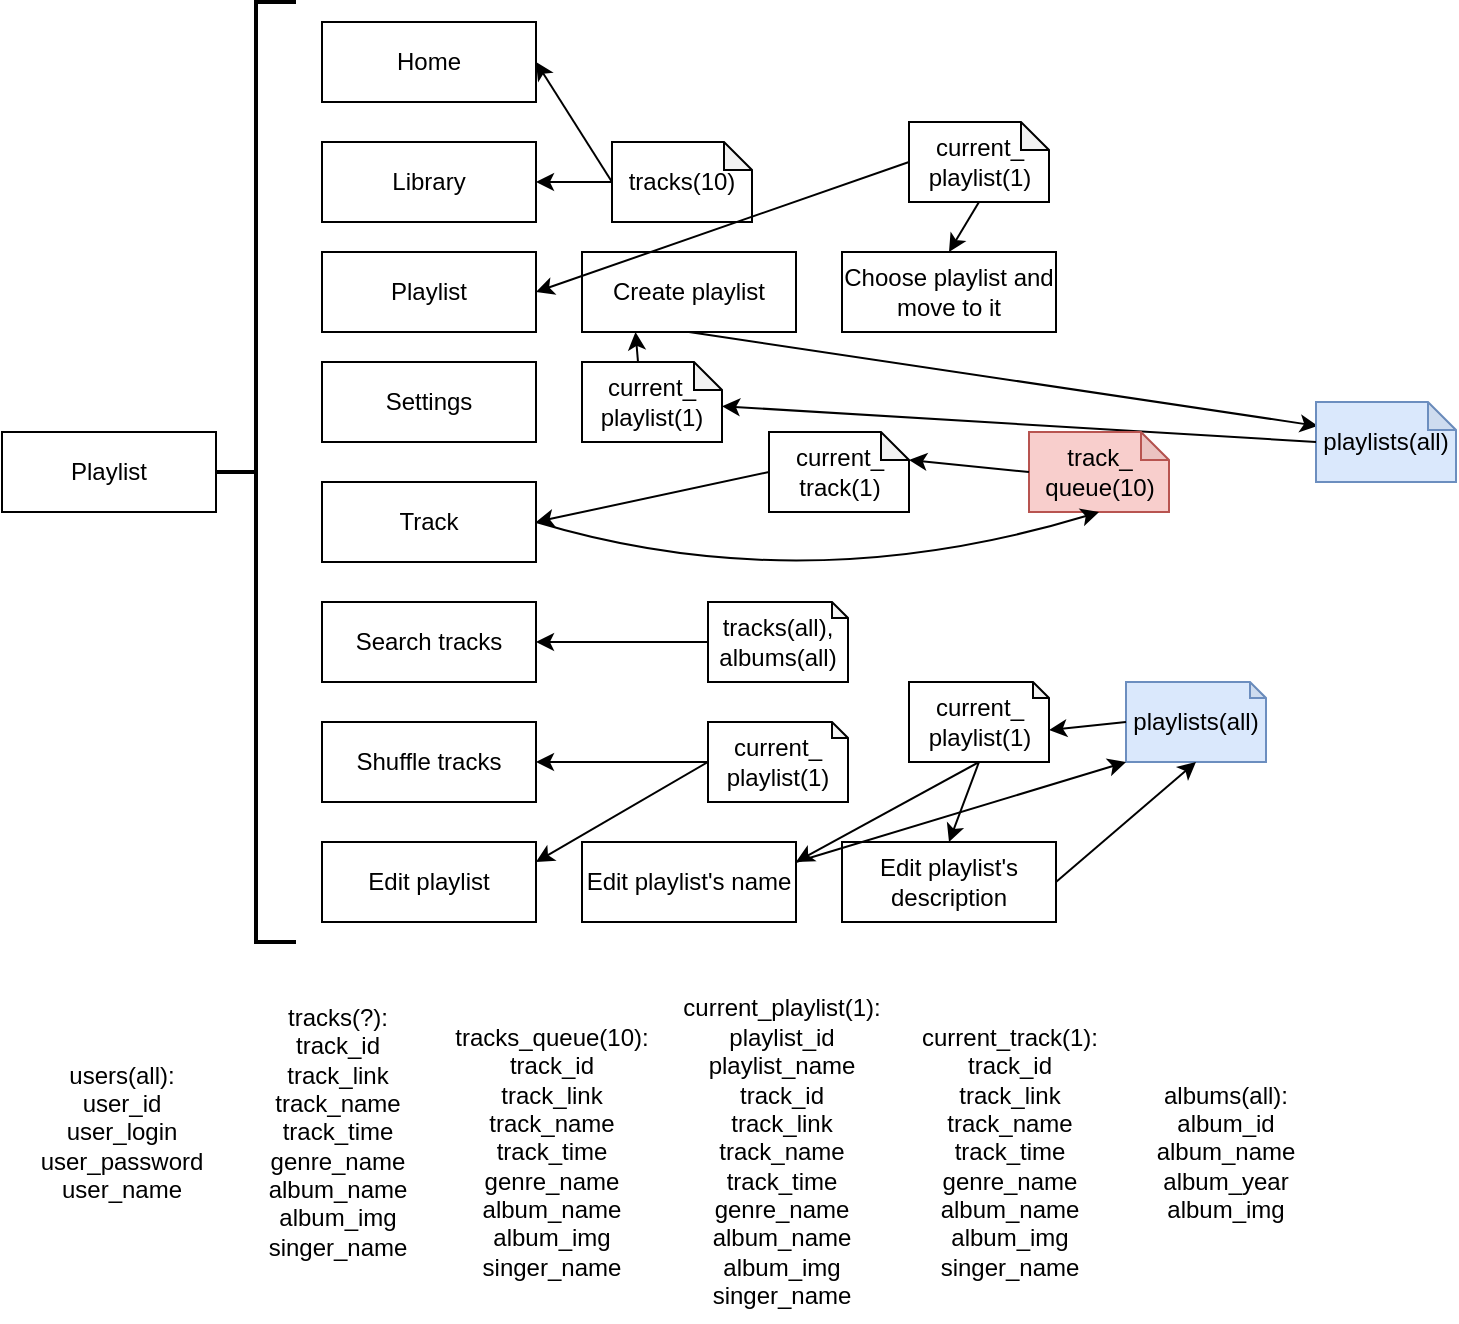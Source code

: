 <mxfile version="12.3.0" type="device" pages="1"><diagram id="Zzx3cYdNsmYqhE9zYs_l" name="Page-1"><mxGraphModel dx="1088" dy="519" grid="1" gridSize="10" guides="1" tooltips="1" connect="1" arrows="1" fold="1" page="1" pageScale="1" pageWidth="827" pageHeight="1169" math="0" shadow="0"><root><mxCell id="0"/><mxCell id="1" parent="0"/><mxCell id="FWjHkuy4wjgjQk0tnN4c-1" value="Playlist" style="rounded=0;whiteSpace=wrap;html=1;" parent="1" vertex="1"><mxGeometry y="285" width="107" height="40" as="geometry"/></mxCell><mxCell id="FWjHkuy4wjgjQk0tnN4c-2" value="Home" style="rounded=0;whiteSpace=wrap;html=1;" parent="1" vertex="1"><mxGeometry x="160" y="80" width="107" height="40" as="geometry"/></mxCell><mxCell id="FWjHkuy4wjgjQk0tnN4c-3" value="Library" style="rounded=0;whiteSpace=wrap;html=1;" parent="1" vertex="1"><mxGeometry x="160" y="140" width="107" height="40" as="geometry"/></mxCell><mxCell id="FWjHkuy4wjgjQk0tnN4c-4" value="Settings" style="rounded=0;whiteSpace=wrap;html=1;" parent="1" vertex="1"><mxGeometry x="160" y="250" width="107" height="40" as="geometry"/></mxCell><mxCell id="FWjHkuy4wjgjQk0tnN4c-6" value="Create playlist" style="rounded=0;whiteSpace=wrap;html=1;" parent="1" vertex="1"><mxGeometry x="290" y="195" width="107" height="40" as="geometry"/></mxCell><mxCell id="FWjHkuy4wjgjQk0tnN4c-7" value="Choose playlist and move to it" style="rounded=0;whiteSpace=wrap;html=1;" parent="1" vertex="1"><mxGeometry x="420" y="195" width="107" height="40" as="geometry"/></mxCell><mxCell id="FWjHkuy4wjgjQk0tnN4c-8" value="Search tracks" style="rounded=0;whiteSpace=wrap;html=1;" parent="1" vertex="1"><mxGeometry x="160" y="370" width="107" height="40" as="geometry"/></mxCell><mxCell id="FWjHkuy4wjgjQk0tnN4c-11" value="Track" style="rounded=0;whiteSpace=wrap;html=1;" parent="1" vertex="1"><mxGeometry x="160" y="310" width="107" height="40" as="geometry"/></mxCell><mxCell id="FWjHkuy4wjgjQk0tnN4c-22" value="" style="strokeWidth=2;html=1;shape=mxgraph.flowchart.annotation_2;align=left;labelPosition=right;pointerEvents=1;" parent="1" vertex="1"><mxGeometry x="107" y="70" width="40" height="470" as="geometry"/></mxCell><mxCell id="FWjHkuy4wjgjQk0tnN4c-25" value="Shuffle tracks" style="rounded=0;whiteSpace=wrap;html=1;" parent="1" vertex="1"><mxGeometry x="160" y="430" width="107" height="40" as="geometry"/></mxCell><mxCell id="FWjHkuy4wjgjQk0tnN4c-27" value="Playlist" style="rounded=0;whiteSpace=wrap;html=1;" parent="1" vertex="1"><mxGeometry x="160" y="195" width="107" height="40" as="geometry"/></mxCell><mxCell id="FWjHkuy4wjgjQk0tnN4c-28" value="Edit playlist" style="rounded=0;whiteSpace=wrap;html=1;" parent="1" vertex="1"><mxGeometry x="160" y="490" width="107" height="40" as="geometry"/></mxCell><mxCell id="FWjHkuy4wjgjQk0tnN4c-29" value="Edit playlist's name" style="rounded=0;whiteSpace=wrap;html=1;" parent="1" vertex="1"><mxGeometry x="290" y="490" width="107" height="40" as="geometry"/></mxCell><mxCell id="FWjHkuy4wjgjQk0tnN4c-30" value="Edit playlist's description" style="rounded=0;whiteSpace=wrap;html=1;" parent="1" vertex="1"><mxGeometry x="420" y="490" width="107" height="40" as="geometry"/></mxCell><mxCell id="BeSlbJ_Ljk629EpJBJDp-1" value="users(all):&lt;br&gt;user_id&lt;br&gt;user_login&lt;br&gt;user_password&lt;br&gt;user_name" style="text;html=1;strokeColor=none;fillColor=none;align=center;verticalAlign=middle;whiteSpace=wrap;rounded=0;" vertex="1" parent="1"><mxGeometry x="10" y="550" width="100" height="170" as="geometry"/></mxCell><mxCell id="BeSlbJ_Ljk629EpJBJDp-3" value="tracks(?):&lt;br&gt;track_id&lt;br&gt;track_link&lt;br&gt;track_name&lt;br&gt;track_time&lt;br&gt;genre_name&lt;br&gt;album_name&lt;br&gt;album_img&lt;br&gt;singer_name" style="text;html=1;strokeColor=none;fillColor=none;align=center;verticalAlign=middle;whiteSpace=wrap;rounded=0;" vertex="1" parent="1"><mxGeometry x="117.5" y="550" width="100" height="170" as="geometry"/></mxCell><mxCell id="BeSlbJ_Ljk629EpJBJDp-5" value="current_playlist(1):&lt;br&gt;playlist_id&lt;br&gt;playlist_name&lt;br&gt;track_id&lt;br&gt;track_link&lt;br&gt;track_name&lt;br&gt;track_time&lt;br&gt;genre_name&lt;br&gt;album_name&lt;br&gt;album_img&lt;br&gt;singer_name" style="text;html=1;strokeColor=none;fillColor=none;align=center;verticalAlign=middle;whiteSpace=wrap;rounded=0;" vertex="1" parent="1"><mxGeometry x="340" y="560" width="100" height="170" as="geometry"/></mxCell><mxCell id="BeSlbJ_Ljk629EpJBJDp-6" value="current_track(1):&lt;br&gt;track_id&lt;br&gt;track_link&lt;br&gt;track_name&lt;br&gt;track_time&lt;br&gt;genre_name&lt;br&gt;album_name&lt;br&gt;album_img&lt;br&gt;singer_name" style="text;html=1;strokeColor=none;fillColor=none;align=center;verticalAlign=middle;whiteSpace=wrap;rounded=0;" vertex="1" parent="1"><mxGeometry x="453.5" y="560" width="100" height="170" as="geometry"/></mxCell><mxCell id="BeSlbJ_Ljk629EpJBJDp-7" value="albums(all):&lt;br&gt;album_id&lt;br&gt;album_name&lt;br&gt;album_year&lt;br&gt;album_img&lt;br&gt;" style="text;html=1;strokeColor=none;fillColor=none;align=center;verticalAlign=middle;whiteSpace=wrap;rounded=0;" vertex="1" parent="1"><mxGeometry x="562" y="560" width="100" height="170" as="geometry"/></mxCell><mxCell id="BeSlbJ_Ljk629EpJBJDp-9" value="tracks_queue(10):&lt;br&gt;track_id&lt;br&gt;track_link&lt;br&gt;track_name&lt;br&gt;track_time&lt;br&gt;genre_name&lt;br&gt;album_name&lt;br&gt;album_img&lt;br&gt;singer_name" style="text;html=1;strokeColor=none;fillColor=none;align=center;verticalAlign=middle;whiteSpace=wrap;rounded=0;" vertex="1" parent="1"><mxGeometry x="225" y="560" width="100" height="170" as="geometry"/></mxCell><mxCell id="BeSlbJ_Ljk629EpJBJDp-11" value="&lt;span style=&quot;white-space: normal&quot;&gt;tracks(10)&lt;/span&gt;" style="shape=note;whiteSpace=wrap;html=1;backgroundOutline=1;darkOpacity=0.05;size=14;" vertex="1" parent="1"><mxGeometry x="305" y="140" width="70" height="40" as="geometry"/></mxCell><mxCell id="BeSlbJ_Ljk629EpJBJDp-12" value="current_&lt;br&gt;playlist(1)" style="shape=note;whiteSpace=wrap;html=1;backgroundOutline=1;darkOpacity=0.05;size=14;" vertex="1" parent="1"><mxGeometry x="453.5" y="130" width="70" height="40" as="geometry"/></mxCell><mxCell id="BeSlbJ_Ljk629EpJBJDp-13" value="" style="endArrow=classic;html=1;exitX=0;exitY=0.5;exitDx=0;exitDy=0;exitPerimeter=0;entryX=1;entryY=0.5;entryDx=0;entryDy=0;" edge="1" parent="1" source="BeSlbJ_Ljk629EpJBJDp-11" target="FWjHkuy4wjgjQk0tnN4c-3"><mxGeometry width="50" height="50" relative="1" as="geometry"><mxPoint x="23" y="1000" as="sourcePoint"/><mxPoint x="290" y="130" as="targetPoint"/></mxGeometry></mxCell><mxCell id="BeSlbJ_Ljk629EpJBJDp-14" value="" style="endArrow=classic;html=1;entryX=1;entryY=0.5;entryDx=0;entryDy=0;exitX=0;exitY=0.5;exitDx=0;exitDy=0;exitPerimeter=0;" edge="1" parent="1" source="BeSlbJ_Ljk629EpJBJDp-12" target="FWjHkuy4wjgjQk0tnN4c-27"><mxGeometry width="50" height="50" relative="1" as="geometry"><mxPoint x="315" y="170" as="sourcePoint"/><mxPoint x="267" y="210" as="targetPoint"/></mxGeometry></mxCell><mxCell id="BeSlbJ_Ljk629EpJBJDp-15" value="" style="endArrow=classic;html=1;entryX=0.5;entryY=0;entryDx=0;entryDy=0;exitX=0.5;exitY=1;exitDx=0;exitDy=0;exitPerimeter=0;" edge="1" parent="1" source="BeSlbJ_Ljk629EpJBJDp-12" target="FWjHkuy4wjgjQk0tnN4c-7"><mxGeometry width="50" height="50" relative="1" as="geometry"><mxPoint x="353.5" y="250" as="sourcePoint"/><mxPoint x="473.5" y="200" as="targetPoint"/></mxGeometry></mxCell><mxCell id="BeSlbJ_Ljk629EpJBJDp-18" value="" style="endArrow=classic;html=1;entryX=0.014;entryY=0.3;entryDx=0;entryDy=0;exitX=0.5;exitY=1;exitDx=0;exitDy=0;entryPerimeter=0;" edge="1" parent="1" target="BeSlbJ_Ljk629EpJBJDp-19" source="FWjHkuy4wjgjQk0tnN4c-6"><mxGeometry width="50" height="50" relative="1" as="geometry"><mxPoint x="522" y="160" as="sourcePoint"/><mxPoint x="455.5" y="90" as="targetPoint"/></mxGeometry></mxCell><mxCell id="BeSlbJ_Ljk629EpJBJDp-19" value="playlists(all)" style="shape=note;whiteSpace=wrap;html=1;backgroundOutline=1;darkOpacity=0.05;size=14;fillColor=#dae8fc;strokeColor=#6c8ebf;" vertex="1" parent="1"><mxGeometry x="657" y="270" width="70" height="40" as="geometry"/></mxCell><mxCell id="BeSlbJ_Ljk629EpJBJDp-20" value="" style="endArrow=classic;html=1;exitX=0;exitY=0.5;exitDx=0;exitDy=0;exitPerimeter=0;" edge="1" parent="1" source="BeSlbJ_Ljk629EpJBJDp-19" target="BeSlbJ_Ljk629EpJBJDp-17"><mxGeometry width="50" height="50" relative="1" as="geometry"><mxPoint x="493.5" y="90" as="sourcePoint"/><mxPoint x="455.5" y="90" as="targetPoint"/></mxGeometry></mxCell><mxCell id="BeSlbJ_Ljk629EpJBJDp-21" value="" style="endArrow=classic;html=1;exitX=0;exitY=0;exitDx=28;exitDy=0;exitPerimeter=0;entryX=0.25;entryY=1;entryDx=0;entryDy=0;" edge="1" parent="1" source="BeSlbJ_Ljk629EpJBJDp-17" target="FWjHkuy4wjgjQk0tnN4c-6"><mxGeometry width="50" height="50" relative="1" as="geometry"><mxPoint x="688.5" y="230" as="sourcePoint"/><mxPoint x="522" y="160" as="targetPoint"/></mxGeometry></mxCell><mxCell id="BeSlbJ_Ljk629EpJBJDp-22" value="current_&lt;br&gt;track(1)" style="shape=note;whiteSpace=wrap;html=1;backgroundOutline=1;darkOpacity=0.05;size=14;" vertex="1" parent="1"><mxGeometry x="383.5" y="285" width="70" height="40" as="geometry"/></mxCell><mxCell id="BeSlbJ_Ljk629EpJBJDp-23" value="" style="endArrow=classic;html=1;exitX=0;exitY=0.5;exitDx=0;exitDy=0;exitPerimeter=0;entryX=1;entryY=0.5;entryDx=0;entryDy=0;" edge="1" parent="1" source="BeSlbJ_Ljk629EpJBJDp-22" target="FWjHkuy4wjgjQk0tnN4c-11"><mxGeometry width="50" height="50" relative="1" as="geometry"><mxPoint x="523.5" y="270" as="sourcePoint"/><mxPoint x="280.5" y="300" as="targetPoint"/></mxGeometry></mxCell><mxCell id="BeSlbJ_Ljk629EpJBJDp-24" value="track_&lt;br&gt;queue(10)" style="shape=note;whiteSpace=wrap;html=1;backgroundOutline=1;darkOpacity=0.05;size=14;fillColor=#f8cecc;strokeColor=#b85450;" vertex="1" parent="1"><mxGeometry x="513.5" y="285" width="70" height="40" as="geometry"/></mxCell><mxCell id="BeSlbJ_Ljk629EpJBJDp-25" value="" style="endArrow=classic;html=1;exitX=0;exitY=0.5;exitDx=0;exitDy=0;exitPerimeter=0;entryX=0;entryY=0;entryDx=70;entryDy=14;entryPerimeter=0;" edge="1" parent="1" source="BeSlbJ_Ljk629EpJBJDp-24" target="BeSlbJ_Ljk629EpJBJDp-22"><mxGeometry width="50" height="50" relative="1" as="geometry"><mxPoint x="393.5" y="315" as="sourcePoint"/><mxPoint x="453.5" y="312" as="targetPoint"/></mxGeometry></mxCell><mxCell id="BeSlbJ_Ljk629EpJBJDp-26" value="" style="curved=1;endArrow=classic;html=1;entryX=0.5;entryY=1;entryDx=0;entryDy=0;entryPerimeter=0;exitX=1;exitY=0.5;exitDx=0;exitDy=0;" edge="1" parent="1" target="BeSlbJ_Ljk629EpJBJDp-24" source="FWjHkuy4wjgjQk0tnN4c-11"><mxGeometry width="50" height="50" relative="1" as="geometry"><mxPoint x="267" y="340" as="sourcePoint"/><mxPoint x="73" y="940" as="targetPoint"/><Array as="points"><mxPoint x="400" y="370"/></Array></mxGeometry></mxCell><mxCell id="BeSlbJ_Ljk629EpJBJDp-29" value="tracks(all),&lt;br&gt;albums(all)" style="shape=note;whiteSpace=wrap;html=1;backgroundOutline=1;darkOpacity=0.05;size=8;" vertex="1" parent="1"><mxGeometry x="353" y="370" width="70" height="40" as="geometry"/></mxCell><mxCell id="BeSlbJ_Ljk629EpJBJDp-30" value="" style="endArrow=classic;html=1;exitX=0;exitY=0.5;exitDx=0;exitDy=0;exitPerimeter=0;entryX=1;entryY=0.5;entryDx=0;entryDy=0;" edge="1" parent="1" source="BeSlbJ_Ljk629EpJBJDp-29" target="FWjHkuy4wjgjQk0tnN4c-8"><mxGeometry width="50" height="50" relative="1" as="geometry"><mxPoint x="366.5" y="360" as="sourcePoint"/><mxPoint x="280.5" y="360" as="targetPoint"/></mxGeometry></mxCell><mxCell id="BeSlbJ_Ljk629EpJBJDp-31" value="" style="endArrow=classic;html=1;exitX=0;exitY=0.5;exitDx=0;exitDy=0;exitPerimeter=0;entryX=1;entryY=0.5;entryDx=0;entryDy=0;" edge="1" parent="1" source="BeSlbJ_Ljk629EpJBJDp-11" target="FWjHkuy4wjgjQk0tnN4c-2"><mxGeometry width="50" height="50" relative="1" as="geometry"><mxPoint x="315" y="170" as="sourcePoint"/><mxPoint x="277" y="170" as="targetPoint"/></mxGeometry></mxCell><mxCell id="BeSlbJ_Ljk629EpJBJDp-17" value="current_&lt;br&gt;playlist(1)" style="shape=note;whiteSpace=wrap;html=1;backgroundOutline=1;darkOpacity=0.05;size=14;" vertex="1" parent="1"><mxGeometry x="290" y="250" width="70" height="40" as="geometry"/></mxCell><mxCell id="BeSlbJ_Ljk629EpJBJDp-33" value="current_&lt;br&gt;playlist(1)" style="shape=note;whiteSpace=wrap;html=1;backgroundOutline=1;darkOpacity=0.05;size=8;" vertex="1" parent="1"><mxGeometry x="353" y="430" width="70" height="40" as="geometry"/></mxCell><mxCell id="BeSlbJ_Ljk629EpJBJDp-34" value="" style="endArrow=classic;html=1;exitX=0;exitY=0.5;exitDx=0;exitDy=0;exitPerimeter=0;entryX=1;entryY=0.5;entryDx=0;entryDy=0;" edge="1" parent="1" source="BeSlbJ_Ljk629EpJBJDp-33" target="FWjHkuy4wjgjQk0tnN4c-25"><mxGeometry width="50" height="50" relative="1" as="geometry"><mxPoint x="363" y="400" as="sourcePoint"/><mxPoint x="277" y="400" as="targetPoint"/></mxGeometry></mxCell><mxCell id="BeSlbJ_Ljk629EpJBJDp-35" value="" style="endArrow=classic;html=1;exitX=0;exitY=0.5;exitDx=0;exitDy=0;exitPerimeter=0;entryX=1;entryY=0.25;entryDx=0;entryDy=0;" edge="1" parent="1" source="BeSlbJ_Ljk629EpJBJDp-33" target="FWjHkuy4wjgjQk0tnN4c-28"><mxGeometry width="50" height="50" relative="1" as="geometry"><mxPoint x="363" y="460" as="sourcePoint"/><mxPoint x="277" y="460" as="targetPoint"/></mxGeometry></mxCell><mxCell id="BeSlbJ_Ljk629EpJBJDp-36" value="playlists(all)" style="shape=note;whiteSpace=wrap;html=1;backgroundOutline=1;darkOpacity=0.05;size=8;fillColor=#dae8fc;strokeColor=#6c8ebf;" vertex="1" parent="1"><mxGeometry x="562" y="410" width="70" height="40" as="geometry"/></mxCell><mxCell id="BeSlbJ_Ljk629EpJBJDp-37" value="" style="endArrow=classic;html=1;exitX=1;exitY=0.25;exitDx=0;exitDy=0;entryX=0;entryY=1;entryDx=0;entryDy=0;entryPerimeter=0;" edge="1" parent="1" source="FWjHkuy4wjgjQk0tnN4c-29" target="BeSlbJ_Ljk629EpJBJDp-36"><mxGeometry width="50" height="50" relative="1" as="geometry"><mxPoint x="363" y="460" as="sourcePoint"/><mxPoint x="277" y="460" as="targetPoint"/></mxGeometry></mxCell><mxCell id="BeSlbJ_Ljk629EpJBJDp-38" value="current_&lt;br&gt;playlist(1)" style="shape=note;whiteSpace=wrap;html=1;backgroundOutline=1;darkOpacity=0.05;size=8;" vertex="1" parent="1"><mxGeometry x="453.5" y="410" width="70" height="40" as="geometry"/></mxCell><mxCell id="BeSlbJ_Ljk629EpJBJDp-41" value="" style="endArrow=classic;html=1;exitX=0.5;exitY=1;exitDx=0;exitDy=0;exitPerimeter=0;entryX=1;entryY=0.25;entryDx=0;entryDy=0;" edge="1" parent="1" source="BeSlbJ_Ljk629EpJBJDp-38" target="FWjHkuy4wjgjQk0tnN4c-29"><mxGeometry width="50" height="50" relative="1" as="geometry"><mxPoint x="363" y="460" as="sourcePoint"/><mxPoint x="277" y="460" as="targetPoint"/></mxGeometry></mxCell><mxCell id="BeSlbJ_Ljk629EpJBJDp-42" value="" style="endArrow=classic;html=1;exitX=0;exitY=0.5;exitDx=0;exitDy=0;exitPerimeter=0;entryX=0;entryY=0;entryDx=70;entryDy=24;entryPerimeter=0;" edge="1" parent="1" source="BeSlbJ_Ljk629EpJBJDp-36" target="BeSlbJ_Ljk629EpJBJDp-38"><mxGeometry width="50" height="50" relative="1" as="geometry"><mxPoint x="498.5" y="460" as="sourcePoint"/><mxPoint x="407" y="510" as="targetPoint"/></mxGeometry></mxCell><mxCell id="BeSlbJ_Ljk629EpJBJDp-46" value="" style="endArrow=classic;html=1;exitX=0.5;exitY=1;exitDx=0;exitDy=0;exitPerimeter=0;entryX=0.5;entryY=0;entryDx=0;entryDy=0;" edge="1" parent="1" source="BeSlbJ_Ljk629EpJBJDp-38" target="FWjHkuy4wjgjQk0tnN4c-30"><mxGeometry width="50" height="50" relative="1" as="geometry"><mxPoint x="363" y="460" as="sourcePoint"/><mxPoint x="277" y="460" as="targetPoint"/></mxGeometry></mxCell><mxCell id="BeSlbJ_Ljk629EpJBJDp-47" value="" style="endArrow=classic;html=1;exitX=1;exitY=0.5;exitDx=0;exitDy=0;entryX=0.5;entryY=1;entryDx=0;entryDy=0;entryPerimeter=0;" edge="1" parent="1" source="FWjHkuy4wjgjQk0tnN4c-30" target="BeSlbJ_Ljk629EpJBJDp-36"><mxGeometry width="50" height="50" relative="1" as="geometry"><mxPoint x="498.5" y="460" as="sourcePoint"/><mxPoint x="483.5" y="500" as="targetPoint"/></mxGeometry></mxCell></root></mxGraphModel></diagram></mxfile>